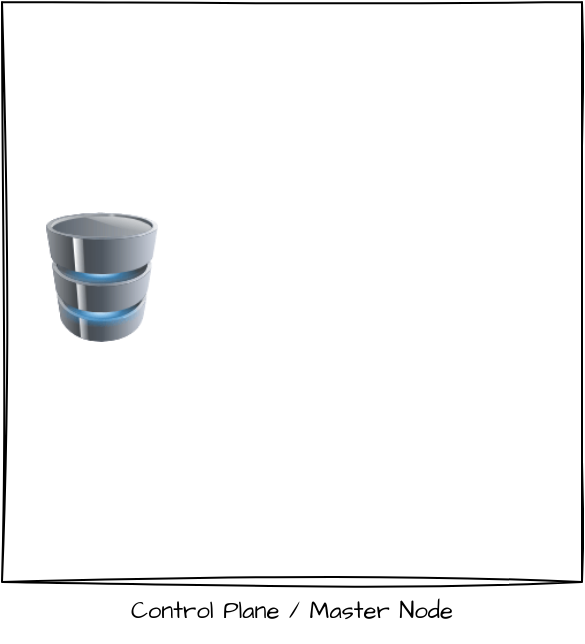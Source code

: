 <mxfile version="24.5.5" type="github">
  <diagram name="Page-1" id="wMEaXiZTN7ye7j9jagXj">
    <mxGraphModel dx="1434" dy="781" grid="1" gridSize="10" guides="1" tooltips="1" connect="1" arrows="1" fold="1" page="1" pageScale="1" pageWidth="850" pageHeight="1100" math="0" shadow="0">
      <root>
        <mxCell id="0" />
        <mxCell id="1" parent="0" />
        <mxCell id="pVgq_ht21RBZaUko71De-2" value="" style="whiteSpace=wrap;html=1;aspect=fixed;sketch=1;hachureGap=4;jiggle=2;curveFitting=1;fontFamily=Architects Daughter;fontSource=https%3A%2F%2Ffonts.googleapis.com%2Fcss%3Ffamily%3DArchitects%2BDaughter;" vertex="1" parent="1">
          <mxGeometry x="30" y="180" width="290" height="290" as="geometry" />
        </mxCell>
        <mxCell id="pVgq_ht21RBZaUko71De-3" value="Control Plane / Master Node" style="text;html=1;align=center;verticalAlign=middle;whiteSpace=wrap;rounded=0;fontFamily=Architects Daughter;fontSource=https%3A%2F%2Ffonts.googleapis.com%2Fcss%3Ffamily%3DArchitects%2BDaughter;" vertex="1" parent="1">
          <mxGeometry x="60" y="470" width="230" height="30" as="geometry" />
        </mxCell>
        <mxCell id="pVgq_ht21RBZaUko71De-4" value="" style="image;html=1;image=img/lib/clip_art/computers/Database_128x128.png;sketch=1;hachureGap=4;jiggle=2;curveFitting=1;fontFamily=Architects Daughter;fontSource=https%3A%2F%2Ffonts.googleapis.com%2Fcss%3Ffamily%3DArchitects%2BDaughter;" vertex="1" parent="1">
          <mxGeometry x="50" y="285" width="60" height="65" as="geometry" />
        </mxCell>
      </root>
    </mxGraphModel>
  </diagram>
</mxfile>
